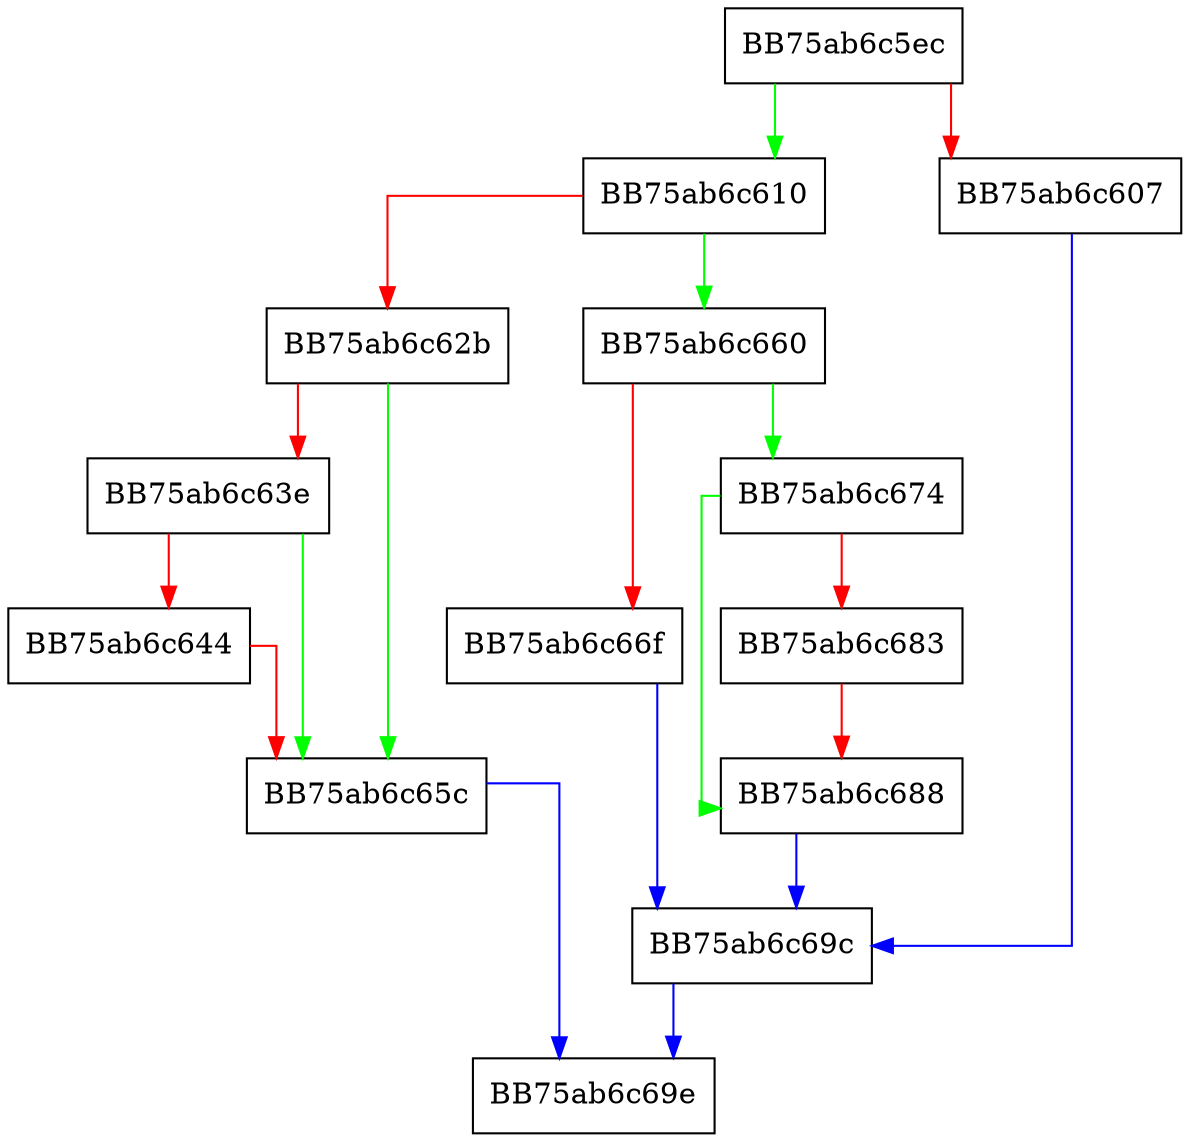 digraph IsExpired {
  node [shape="box"];
  graph [splines=ortho];
  BB75ab6c5ec -> BB75ab6c610 [color="green"];
  BB75ab6c5ec -> BB75ab6c607 [color="red"];
  BB75ab6c607 -> BB75ab6c69c [color="blue"];
  BB75ab6c610 -> BB75ab6c660 [color="green"];
  BB75ab6c610 -> BB75ab6c62b [color="red"];
  BB75ab6c62b -> BB75ab6c65c [color="green"];
  BB75ab6c62b -> BB75ab6c63e [color="red"];
  BB75ab6c63e -> BB75ab6c65c [color="green"];
  BB75ab6c63e -> BB75ab6c644 [color="red"];
  BB75ab6c644 -> BB75ab6c65c [color="red"];
  BB75ab6c65c -> BB75ab6c69e [color="blue"];
  BB75ab6c660 -> BB75ab6c674 [color="green"];
  BB75ab6c660 -> BB75ab6c66f [color="red"];
  BB75ab6c66f -> BB75ab6c69c [color="blue"];
  BB75ab6c674 -> BB75ab6c688 [color="green"];
  BB75ab6c674 -> BB75ab6c683 [color="red"];
  BB75ab6c683 -> BB75ab6c688 [color="red"];
  BB75ab6c688 -> BB75ab6c69c [color="blue"];
  BB75ab6c69c -> BB75ab6c69e [color="blue"];
}